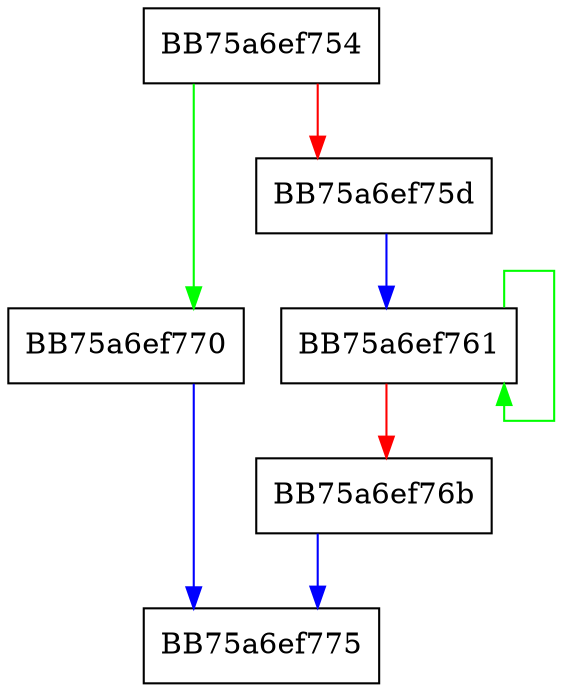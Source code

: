digraph WPP_SF_sLL {
  node [shape="box"];
  graph [splines=ortho];
  BB75a6ef754 -> BB75a6ef770 [color="green"];
  BB75a6ef754 -> BB75a6ef75d [color="red"];
  BB75a6ef75d -> BB75a6ef761 [color="blue"];
  BB75a6ef761 -> BB75a6ef761 [color="green"];
  BB75a6ef761 -> BB75a6ef76b [color="red"];
  BB75a6ef76b -> BB75a6ef775 [color="blue"];
  BB75a6ef770 -> BB75a6ef775 [color="blue"];
}